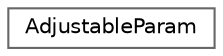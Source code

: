 digraph "Graphical Class Hierarchy"
{
 // LATEX_PDF_SIZE
  bgcolor="transparent";
  edge [fontname=Helvetica,fontsize=10,labelfontname=Helvetica,labelfontsize=10];
  node [fontname=Helvetica,fontsize=10,shape=box,height=0.2,width=0.4];
  rankdir="LR";
  Node0 [id="Node000000",label="AdjustableParam",height=0.2,width=0.4,color="grey40", fillcolor="white", style="filled",URL="$structAdjustableParam.html",tooltip="Struct representing a tunable simulation parameter."];
}

